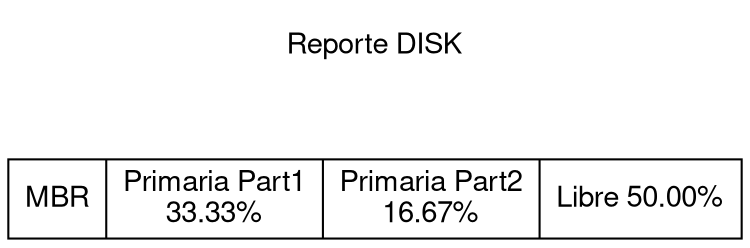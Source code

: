 digraph G {
		fontname="Helvetica,Arial,sans-serif"
		node [fontname="Helvetica,Arial,sans-serif"]
		edge [fontname="Helvetica,Arial,sans-serif"]
		concentrate=True;
		rankdir=TB;
		node [shape=record];

		title [label="Reporte DISK" shape=plaintext fontname="Helvetica,Arial,sans-serif"];

		dsk [label="{MBR}|{Primaria Part1\n33.33%}|{Primaria Part2\n16.67%}|Libre 50.00%"];

		title -> dsk [style=invis];
	}